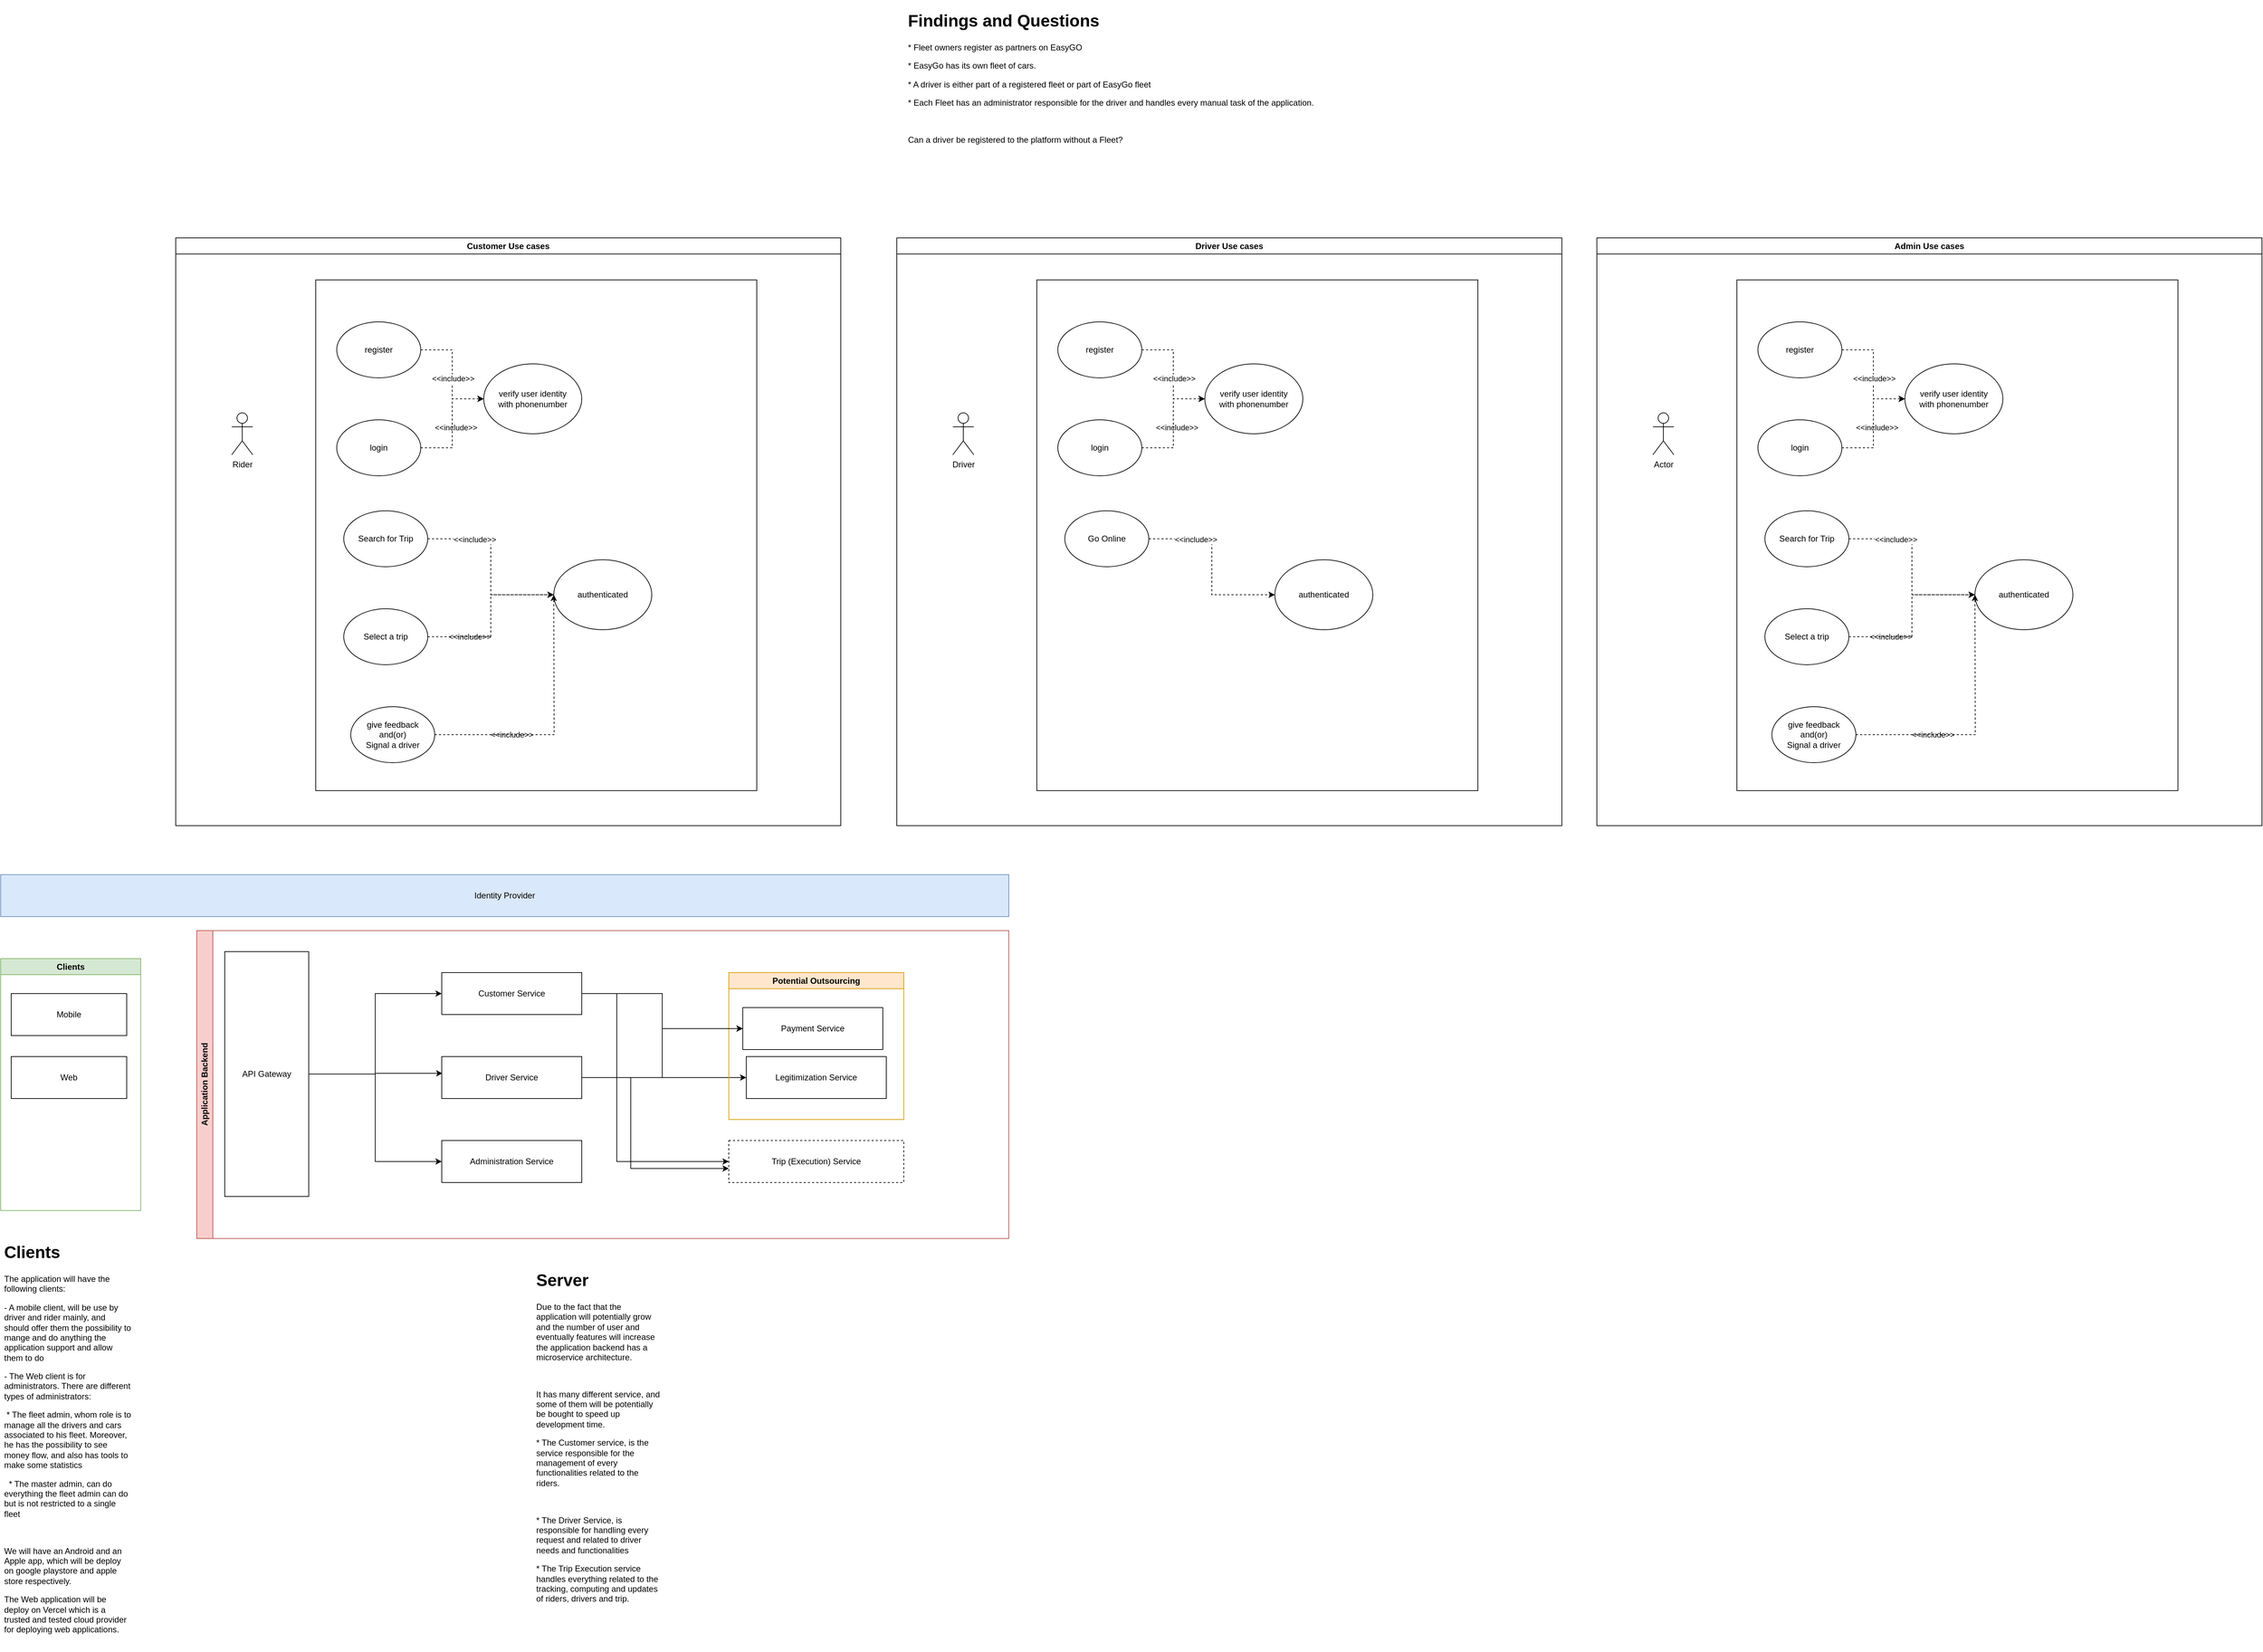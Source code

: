 <mxfile version="21.0.10" type="github">
  <diagram name="Page-1" id="Re-WZFJ69WUl8fqWae40">
    <mxGraphModel dx="2284" dy="1902" grid="1" gridSize="10" guides="1" tooltips="1" connect="1" arrows="1" fold="1" page="1" pageScale="1" pageWidth="850" pageHeight="1100" math="0" shadow="0">
      <root>
        <mxCell id="0" />
        <mxCell id="1" parent="0" />
        <mxCell id="-qCF9lznnPfWgLUcTn7B-25" value="Customer Use cases" style="swimlane;whiteSpace=wrap;html=1;" vertex="1" parent="1">
          <mxGeometry x="-190" y="-150" width="950" height="840" as="geometry" />
        </mxCell>
        <mxCell id="-qCF9lznnPfWgLUcTn7B-26" value="" style="group" vertex="1" connectable="0" parent="-qCF9lznnPfWgLUcTn7B-25">
          <mxGeometry x="80" y="60" width="750" height="730" as="geometry" />
        </mxCell>
        <mxCell id="-qCF9lznnPfWgLUcTn7B-1" value="" style="rounded=0;whiteSpace=wrap;html=1;" vertex="1" parent="-qCF9lznnPfWgLUcTn7B-26">
          <mxGeometry x="120" width="630" height="730" as="geometry" />
        </mxCell>
        <mxCell id="-qCF9lznnPfWgLUcTn7B-2" value="Rider" style="shape=umlActor;verticalLabelPosition=bottom;verticalAlign=top;html=1;outlineConnect=0;" vertex="1" parent="-qCF9lznnPfWgLUcTn7B-26">
          <mxGeometry y="190" width="30" height="60" as="geometry" />
        </mxCell>
        <mxCell id="-qCF9lznnPfWgLUcTn7B-3" value="register" style="ellipse;whiteSpace=wrap;html=1;" vertex="1" parent="-qCF9lznnPfWgLUcTn7B-26">
          <mxGeometry x="150" y="60" width="120" height="80" as="geometry" />
        </mxCell>
        <mxCell id="-qCF9lznnPfWgLUcTn7B-4" value="login" style="ellipse;whiteSpace=wrap;html=1;" vertex="1" parent="-qCF9lznnPfWgLUcTn7B-26">
          <mxGeometry x="150" y="200" width="120" height="80" as="geometry" />
        </mxCell>
        <mxCell id="-qCF9lznnPfWgLUcTn7B-5" value="verify user identity&lt;br&gt;with phonenumber" style="ellipse;whiteSpace=wrap;html=1;" vertex="1" parent="-qCF9lznnPfWgLUcTn7B-26">
          <mxGeometry x="360" y="120" width="140" height="100" as="geometry" />
        </mxCell>
        <mxCell id="-qCF9lznnPfWgLUcTn7B-11" style="edgeStyle=orthogonalEdgeStyle;rounded=0;orthogonalLoop=1;jettySize=auto;html=1;exitX=1;exitY=0.5;exitDx=0;exitDy=0;dashed=1;" edge="1" parent="-qCF9lznnPfWgLUcTn7B-26" source="-qCF9lznnPfWgLUcTn7B-3" target="-qCF9lznnPfWgLUcTn7B-5">
          <mxGeometry relative="1" as="geometry" />
        </mxCell>
        <mxCell id="-qCF9lznnPfWgLUcTn7B-12" value="&amp;lt;&amp;lt;include&amp;gt;&amp;gt;" style="edgeLabel;html=1;align=center;verticalAlign=middle;resizable=0;points=[];" vertex="1" connectable="0" parent="-qCF9lznnPfWgLUcTn7B-11">
          <mxGeometry x="-0.382" y="1" relative="1" as="geometry">
            <mxPoint y="36" as="offset" />
          </mxGeometry>
        </mxCell>
        <mxCell id="-qCF9lznnPfWgLUcTn7B-14" value="&amp;lt;&amp;lt;include&amp;gt;&amp;gt;" style="edgeLabel;html=1;align=center;verticalAlign=middle;resizable=0;points=[];" vertex="1" connectable="0" parent="-qCF9lznnPfWgLUcTn7B-11">
          <mxGeometry x="-0.382" y="1" relative="1" as="geometry">
            <mxPoint x="4" y="106" as="offset" />
          </mxGeometry>
        </mxCell>
        <mxCell id="-qCF9lznnPfWgLUcTn7B-13" style="edgeStyle=orthogonalEdgeStyle;rounded=0;orthogonalLoop=1;jettySize=auto;html=1;exitX=1;exitY=0.5;exitDx=0;exitDy=0;dashed=1;" edge="1" parent="-qCF9lznnPfWgLUcTn7B-26" source="-qCF9lznnPfWgLUcTn7B-4" target="-qCF9lznnPfWgLUcTn7B-5">
          <mxGeometry relative="1" as="geometry" />
        </mxCell>
        <mxCell id="-qCF9lznnPfWgLUcTn7B-15" value="authenticated" style="ellipse;whiteSpace=wrap;html=1;" vertex="1" parent="-qCF9lznnPfWgLUcTn7B-26">
          <mxGeometry x="460" y="400" width="140" height="100" as="geometry" />
        </mxCell>
        <mxCell id="-qCF9lznnPfWgLUcTn7B-19" style="edgeStyle=orthogonalEdgeStyle;rounded=0;orthogonalLoop=1;jettySize=auto;html=1;dashed=1;" edge="1" parent="-qCF9lznnPfWgLUcTn7B-26" source="-qCF9lznnPfWgLUcTn7B-16" target="-qCF9lznnPfWgLUcTn7B-15">
          <mxGeometry relative="1" as="geometry" />
        </mxCell>
        <mxCell id="-qCF9lznnPfWgLUcTn7B-22" value="&amp;lt;&amp;lt;include&amp;gt;&amp;gt;" style="edgeLabel;html=1;align=center;verticalAlign=middle;resizable=0;points=[];" vertex="1" connectable="0" parent="-qCF9lznnPfWgLUcTn7B-19">
          <mxGeometry x="-0.485" y="-1" relative="1" as="geometry">
            <mxPoint as="offset" />
          </mxGeometry>
        </mxCell>
        <mxCell id="-qCF9lznnPfWgLUcTn7B-23" value="&amp;lt;&amp;lt;include&amp;gt;&amp;gt;" style="edgeLabel;html=1;align=center;verticalAlign=middle;resizable=0;points=[];" vertex="1" connectable="0" parent="-qCF9lznnPfWgLUcTn7B-19">
          <mxGeometry x="-0.485" y="-1" relative="1" as="geometry">
            <mxPoint x="-7" y="139" as="offset" />
          </mxGeometry>
        </mxCell>
        <mxCell id="-qCF9lznnPfWgLUcTn7B-24" value="&amp;lt;&amp;lt;include&amp;gt;&amp;gt;" style="edgeLabel;html=1;align=center;verticalAlign=middle;resizable=0;points=[];" vertex="1" connectable="0" parent="-qCF9lznnPfWgLUcTn7B-19">
          <mxGeometry x="-0.485" y="-1" relative="1" as="geometry">
            <mxPoint x="53" y="279" as="offset" />
          </mxGeometry>
        </mxCell>
        <mxCell id="-qCF9lznnPfWgLUcTn7B-16" value="Search for Trip" style="ellipse;whiteSpace=wrap;html=1;" vertex="1" parent="-qCF9lznnPfWgLUcTn7B-26">
          <mxGeometry x="160" y="330" width="120" height="80" as="geometry" />
        </mxCell>
        <mxCell id="-qCF9lznnPfWgLUcTn7B-20" style="edgeStyle=orthogonalEdgeStyle;rounded=0;orthogonalLoop=1;jettySize=auto;html=1;entryX=0;entryY=0.5;entryDx=0;entryDy=0;dashed=1;" edge="1" parent="-qCF9lznnPfWgLUcTn7B-26" source="-qCF9lznnPfWgLUcTn7B-17" target="-qCF9lznnPfWgLUcTn7B-15">
          <mxGeometry relative="1" as="geometry" />
        </mxCell>
        <mxCell id="-qCF9lznnPfWgLUcTn7B-17" value="Select a trip" style="ellipse;whiteSpace=wrap;html=1;" vertex="1" parent="-qCF9lznnPfWgLUcTn7B-26">
          <mxGeometry x="160" y="470" width="120" height="80" as="geometry" />
        </mxCell>
        <mxCell id="-qCF9lznnPfWgLUcTn7B-21" style="edgeStyle=orthogonalEdgeStyle;rounded=0;orthogonalLoop=1;jettySize=auto;html=1;exitX=1;exitY=0.5;exitDx=0;exitDy=0;dashed=1;" edge="1" parent="-qCF9lznnPfWgLUcTn7B-26" source="-qCF9lznnPfWgLUcTn7B-18">
          <mxGeometry relative="1" as="geometry">
            <mxPoint x="460" y="450" as="targetPoint" />
          </mxGeometry>
        </mxCell>
        <mxCell id="-qCF9lznnPfWgLUcTn7B-18" value="give feedback&lt;br&gt;and(or)&lt;br&gt;Signal a driver" style="ellipse;whiteSpace=wrap;html=1;" vertex="1" parent="-qCF9lznnPfWgLUcTn7B-26">
          <mxGeometry x="170" y="610" width="120" height="80" as="geometry" />
        </mxCell>
        <mxCell id="-qCF9lznnPfWgLUcTn7B-27" value="Driver Use cases" style="swimlane;whiteSpace=wrap;html=1;" vertex="1" parent="1">
          <mxGeometry x="840" y="-150" width="950" height="840" as="geometry" />
        </mxCell>
        <mxCell id="-qCF9lznnPfWgLUcTn7B-28" value="" style="group" vertex="1" connectable="0" parent="-qCF9lznnPfWgLUcTn7B-27">
          <mxGeometry x="80" y="60" width="750" height="730" as="geometry" />
        </mxCell>
        <mxCell id="-qCF9lznnPfWgLUcTn7B-29" value="" style="rounded=0;whiteSpace=wrap;html=1;" vertex="1" parent="-qCF9lznnPfWgLUcTn7B-28">
          <mxGeometry x="120" width="630" height="730" as="geometry" />
        </mxCell>
        <mxCell id="-qCF9lznnPfWgLUcTn7B-30" value="Driver" style="shape=umlActor;verticalLabelPosition=bottom;verticalAlign=top;html=1;outlineConnect=0;" vertex="1" parent="-qCF9lznnPfWgLUcTn7B-28">
          <mxGeometry y="190" width="30" height="60" as="geometry" />
        </mxCell>
        <mxCell id="-qCF9lznnPfWgLUcTn7B-31" value="register" style="ellipse;whiteSpace=wrap;html=1;" vertex="1" parent="-qCF9lznnPfWgLUcTn7B-28">
          <mxGeometry x="150" y="60" width="120" height="80" as="geometry" />
        </mxCell>
        <mxCell id="-qCF9lznnPfWgLUcTn7B-32" value="login" style="ellipse;whiteSpace=wrap;html=1;" vertex="1" parent="-qCF9lznnPfWgLUcTn7B-28">
          <mxGeometry x="150" y="200" width="120" height="80" as="geometry" />
        </mxCell>
        <mxCell id="-qCF9lznnPfWgLUcTn7B-33" value="verify user identity&lt;br&gt;with phonenumber" style="ellipse;whiteSpace=wrap;html=1;" vertex="1" parent="-qCF9lznnPfWgLUcTn7B-28">
          <mxGeometry x="360" y="120" width="140" height="100" as="geometry" />
        </mxCell>
        <mxCell id="-qCF9lznnPfWgLUcTn7B-34" style="edgeStyle=orthogonalEdgeStyle;rounded=0;orthogonalLoop=1;jettySize=auto;html=1;exitX=1;exitY=0.5;exitDx=0;exitDy=0;dashed=1;" edge="1" parent="-qCF9lznnPfWgLUcTn7B-28" source="-qCF9lznnPfWgLUcTn7B-31" target="-qCF9lznnPfWgLUcTn7B-33">
          <mxGeometry relative="1" as="geometry" />
        </mxCell>
        <mxCell id="-qCF9lznnPfWgLUcTn7B-35" value="&amp;lt;&amp;lt;include&amp;gt;&amp;gt;" style="edgeLabel;html=1;align=center;verticalAlign=middle;resizable=0;points=[];" vertex="1" connectable="0" parent="-qCF9lznnPfWgLUcTn7B-34">
          <mxGeometry x="-0.382" y="1" relative="1" as="geometry">
            <mxPoint y="36" as="offset" />
          </mxGeometry>
        </mxCell>
        <mxCell id="-qCF9lznnPfWgLUcTn7B-36" value="&amp;lt;&amp;lt;include&amp;gt;&amp;gt;" style="edgeLabel;html=1;align=center;verticalAlign=middle;resizable=0;points=[];" vertex="1" connectable="0" parent="-qCF9lznnPfWgLUcTn7B-34">
          <mxGeometry x="-0.382" y="1" relative="1" as="geometry">
            <mxPoint x="4" y="106" as="offset" />
          </mxGeometry>
        </mxCell>
        <mxCell id="-qCF9lznnPfWgLUcTn7B-37" style="edgeStyle=orthogonalEdgeStyle;rounded=0;orthogonalLoop=1;jettySize=auto;html=1;exitX=1;exitY=0.5;exitDx=0;exitDy=0;dashed=1;" edge="1" parent="-qCF9lznnPfWgLUcTn7B-28" source="-qCF9lznnPfWgLUcTn7B-32" target="-qCF9lznnPfWgLUcTn7B-33">
          <mxGeometry relative="1" as="geometry" />
        </mxCell>
        <mxCell id="-qCF9lznnPfWgLUcTn7B-38" value="authenticated" style="ellipse;whiteSpace=wrap;html=1;" vertex="1" parent="-qCF9lznnPfWgLUcTn7B-28">
          <mxGeometry x="460" y="400" width="140" height="100" as="geometry" />
        </mxCell>
        <mxCell id="-qCF9lznnPfWgLUcTn7B-39" style="edgeStyle=orthogonalEdgeStyle;rounded=0;orthogonalLoop=1;jettySize=auto;html=1;dashed=1;" edge="1" parent="-qCF9lznnPfWgLUcTn7B-28" source="-qCF9lznnPfWgLUcTn7B-43" target="-qCF9lznnPfWgLUcTn7B-38">
          <mxGeometry relative="1" as="geometry" />
        </mxCell>
        <mxCell id="-qCF9lznnPfWgLUcTn7B-40" value="&amp;lt;&amp;lt;include&amp;gt;&amp;gt;" style="edgeLabel;html=1;align=center;verticalAlign=middle;resizable=0;points=[];" vertex="1" connectable="0" parent="-qCF9lznnPfWgLUcTn7B-39">
          <mxGeometry x="-0.485" y="-1" relative="1" as="geometry">
            <mxPoint as="offset" />
          </mxGeometry>
        </mxCell>
        <mxCell id="-qCF9lznnPfWgLUcTn7B-43" value="Go Online" style="ellipse;whiteSpace=wrap;html=1;" vertex="1" parent="-qCF9lznnPfWgLUcTn7B-28">
          <mxGeometry x="160" y="330" width="120" height="80" as="geometry" />
        </mxCell>
        <mxCell id="-qCF9lznnPfWgLUcTn7B-48" value="Admin Use cases" style="swimlane;whiteSpace=wrap;html=1;" vertex="1" parent="1">
          <mxGeometry x="1840" y="-150" width="950" height="840" as="geometry" />
        </mxCell>
        <mxCell id="-qCF9lznnPfWgLUcTn7B-49" value="" style="group" vertex="1" connectable="0" parent="-qCF9lznnPfWgLUcTn7B-48">
          <mxGeometry x="80" y="60" width="750" height="730" as="geometry" />
        </mxCell>
        <mxCell id="-qCF9lznnPfWgLUcTn7B-50" value="" style="rounded=0;whiteSpace=wrap;html=1;" vertex="1" parent="-qCF9lznnPfWgLUcTn7B-49">
          <mxGeometry x="120" width="630" height="730" as="geometry" />
        </mxCell>
        <mxCell id="-qCF9lznnPfWgLUcTn7B-51" value="Actor" style="shape=umlActor;verticalLabelPosition=bottom;verticalAlign=top;html=1;outlineConnect=0;" vertex="1" parent="-qCF9lznnPfWgLUcTn7B-49">
          <mxGeometry y="190" width="30" height="60" as="geometry" />
        </mxCell>
        <mxCell id="-qCF9lznnPfWgLUcTn7B-52" value="register" style="ellipse;whiteSpace=wrap;html=1;" vertex="1" parent="-qCF9lznnPfWgLUcTn7B-49">
          <mxGeometry x="150" y="60" width="120" height="80" as="geometry" />
        </mxCell>
        <mxCell id="-qCF9lznnPfWgLUcTn7B-53" value="login" style="ellipse;whiteSpace=wrap;html=1;" vertex="1" parent="-qCF9lznnPfWgLUcTn7B-49">
          <mxGeometry x="150" y="200" width="120" height="80" as="geometry" />
        </mxCell>
        <mxCell id="-qCF9lznnPfWgLUcTn7B-54" value="verify user identity&lt;br&gt;with phonenumber" style="ellipse;whiteSpace=wrap;html=1;" vertex="1" parent="-qCF9lznnPfWgLUcTn7B-49">
          <mxGeometry x="360" y="120" width="140" height="100" as="geometry" />
        </mxCell>
        <mxCell id="-qCF9lznnPfWgLUcTn7B-55" style="edgeStyle=orthogonalEdgeStyle;rounded=0;orthogonalLoop=1;jettySize=auto;html=1;exitX=1;exitY=0.5;exitDx=0;exitDy=0;dashed=1;" edge="1" parent="-qCF9lznnPfWgLUcTn7B-49" source="-qCF9lznnPfWgLUcTn7B-52" target="-qCF9lznnPfWgLUcTn7B-54">
          <mxGeometry relative="1" as="geometry" />
        </mxCell>
        <mxCell id="-qCF9lznnPfWgLUcTn7B-56" value="&amp;lt;&amp;lt;include&amp;gt;&amp;gt;" style="edgeLabel;html=1;align=center;verticalAlign=middle;resizable=0;points=[];" vertex="1" connectable="0" parent="-qCF9lznnPfWgLUcTn7B-55">
          <mxGeometry x="-0.382" y="1" relative="1" as="geometry">
            <mxPoint y="36" as="offset" />
          </mxGeometry>
        </mxCell>
        <mxCell id="-qCF9lznnPfWgLUcTn7B-57" value="&amp;lt;&amp;lt;include&amp;gt;&amp;gt;" style="edgeLabel;html=1;align=center;verticalAlign=middle;resizable=0;points=[];" vertex="1" connectable="0" parent="-qCF9lznnPfWgLUcTn7B-55">
          <mxGeometry x="-0.382" y="1" relative="1" as="geometry">
            <mxPoint x="4" y="106" as="offset" />
          </mxGeometry>
        </mxCell>
        <mxCell id="-qCF9lznnPfWgLUcTn7B-58" style="edgeStyle=orthogonalEdgeStyle;rounded=0;orthogonalLoop=1;jettySize=auto;html=1;exitX=1;exitY=0.5;exitDx=0;exitDy=0;dashed=1;" edge="1" parent="-qCF9lznnPfWgLUcTn7B-49" source="-qCF9lznnPfWgLUcTn7B-53" target="-qCF9lznnPfWgLUcTn7B-54">
          <mxGeometry relative="1" as="geometry" />
        </mxCell>
        <mxCell id="-qCF9lznnPfWgLUcTn7B-59" value="authenticated" style="ellipse;whiteSpace=wrap;html=1;" vertex="1" parent="-qCF9lznnPfWgLUcTn7B-49">
          <mxGeometry x="460" y="400" width="140" height="100" as="geometry" />
        </mxCell>
        <mxCell id="-qCF9lznnPfWgLUcTn7B-60" style="edgeStyle=orthogonalEdgeStyle;rounded=0;orthogonalLoop=1;jettySize=auto;html=1;dashed=1;" edge="1" parent="-qCF9lznnPfWgLUcTn7B-49" source="-qCF9lznnPfWgLUcTn7B-64" target="-qCF9lznnPfWgLUcTn7B-59">
          <mxGeometry relative="1" as="geometry" />
        </mxCell>
        <mxCell id="-qCF9lznnPfWgLUcTn7B-61" value="&amp;lt;&amp;lt;include&amp;gt;&amp;gt;" style="edgeLabel;html=1;align=center;verticalAlign=middle;resizable=0;points=[];" vertex="1" connectable="0" parent="-qCF9lznnPfWgLUcTn7B-60">
          <mxGeometry x="-0.485" y="-1" relative="1" as="geometry">
            <mxPoint as="offset" />
          </mxGeometry>
        </mxCell>
        <mxCell id="-qCF9lznnPfWgLUcTn7B-62" value="&amp;lt;&amp;lt;include&amp;gt;&amp;gt;" style="edgeLabel;html=1;align=center;verticalAlign=middle;resizable=0;points=[];" vertex="1" connectable="0" parent="-qCF9lznnPfWgLUcTn7B-60">
          <mxGeometry x="-0.485" y="-1" relative="1" as="geometry">
            <mxPoint x="-7" y="139" as="offset" />
          </mxGeometry>
        </mxCell>
        <mxCell id="-qCF9lznnPfWgLUcTn7B-63" value="&amp;lt;&amp;lt;include&amp;gt;&amp;gt;" style="edgeLabel;html=1;align=center;verticalAlign=middle;resizable=0;points=[];" vertex="1" connectable="0" parent="-qCF9lznnPfWgLUcTn7B-60">
          <mxGeometry x="-0.485" y="-1" relative="1" as="geometry">
            <mxPoint x="53" y="279" as="offset" />
          </mxGeometry>
        </mxCell>
        <mxCell id="-qCF9lznnPfWgLUcTn7B-64" value="Search for Trip" style="ellipse;whiteSpace=wrap;html=1;" vertex="1" parent="-qCF9lznnPfWgLUcTn7B-49">
          <mxGeometry x="160" y="330" width="120" height="80" as="geometry" />
        </mxCell>
        <mxCell id="-qCF9lznnPfWgLUcTn7B-65" style="edgeStyle=orthogonalEdgeStyle;rounded=0;orthogonalLoop=1;jettySize=auto;html=1;entryX=0;entryY=0.5;entryDx=0;entryDy=0;dashed=1;" edge="1" parent="-qCF9lznnPfWgLUcTn7B-49" source="-qCF9lznnPfWgLUcTn7B-66" target="-qCF9lznnPfWgLUcTn7B-59">
          <mxGeometry relative="1" as="geometry" />
        </mxCell>
        <mxCell id="-qCF9lznnPfWgLUcTn7B-66" value="Select a trip" style="ellipse;whiteSpace=wrap;html=1;" vertex="1" parent="-qCF9lznnPfWgLUcTn7B-49">
          <mxGeometry x="160" y="470" width="120" height="80" as="geometry" />
        </mxCell>
        <mxCell id="-qCF9lznnPfWgLUcTn7B-67" style="edgeStyle=orthogonalEdgeStyle;rounded=0;orthogonalLoop=1;jettySize=auto;html=1;exitX=1;exitY=0.5;exitDx=0;exitDy=0;dashed=1;" edge="1" parent="-qCF9lznnPfWgLUcTn7B-49" source="-qCF9lznnPfWgLUcTn7B-68">
          <mxGeometry relative="1" as="geometry">
            <mxPoint x="460" y="450" as="targetPoint" />
          </mxGeometry>
        </mxCell>
        <mxCell id="-qCF9lznnPfWgLUcTn7B-68" value="give feedback&lt;br&gt;and(or)&lt;br&gt;Signal a driver" style="ellipse;whiteSpace=wrap;html=1;" vertex="1" parent="-qCF9lznnPfWgLUcTn7B-49">
          <mxGeometry x="170" y="610" width="120" height="80" as="geometry" />
        </mxCell>
        <mxCell id="-qCF9lznnPfWgLUcTn7B-82" value="Identity Provider" style="rounded=0;whiteSpace=wrap;html=1;fillColor=#dae8fc;strokeColor=#6c8ebf;" vertex="1" parent="1">
          <mxGeometry x="-440" y="760" width="1440" height="60" as="geometry" />
        </mxCell>
        <mxCell id="-qCF9lznnPfWgLUcTn7B-85" value="Clients" style="swimlane;whiteSpace=wrap;html=1;fillColor=#d5e8d4;strokeColor=#82b366;" vertex="1" parent="1">
          <mxGeometry x="-440" y="880" width="200" height="360" as="geometry" />
        </mxCell>
        <mxCell id="-qCF9lznnPfWgLUcTn7B-86" value="Mobile" style="rounded=0;whiteSpace=wrap;html=1;" vertex="1" parent="-qCF9lznnPfWgLUcTn7B-85">
          <mxGeometry x="15" y="50" width="165" height="60" as="geometry" />
        </mxCell>
        <mxCell id="-qCF9lznnPfWgLUcTn7B-87" value="Web" style="rounded=0;whiteSpace=wrap;html=1;" vertex="1" parent="-qCF9lznnPfWgLUcTn7B-85">
          <mxGeometry x="15" y="140" width="165" height="60" as="geometry" />
        </mxCell>
        <mxCell id="-qCF9lznnPfWgLUcTn7B-88" value="Application Backend" style="swimlane;horizontal=0;whiteSpace=wrap;html=1;fillColor=#f8cecc;strokeColor=#b85450;" vertex="1" parent="1">
          <mxGeometry x="-160" y="840" width="1160" height="440" as="geometry" />
        </mxCell>
        <mxCell id="-qCF9lznnPfWgLUcTn7B-89" style="edgeStyle=orthogonalEdgeStyle;rounded=0;orthogonalLoop=1;jettySize=auto;html=1;exitX=1;exitY=0.5;exitDx=0;exitDy=0;" edge="1" parent="-qCF9lznnPfWgLUcTn7B-88" source="-qCF9lznnPfWgLUcTn7B-70" target="-qCF9lznnPfWgLUcTn7B-72">
          <mxGeometry relative="1" as="geometry" />
        </mxCell>
        <mxCell id="-qCF9lznnPfWgLUcTn7B-90" style="edgeStyle=orthogonalEdgeStyle;rounded=0;orthogonalLoop=1;jettySize=auto;html=1;entryX=0.005;entryY=0.4;entryDx=0;entryDy=0;entryPerimeter=0;" edge="1" parent="-qCF9lznnPfWgLUcTn7B-88" source="-qCF9lznnPfWgLUcTn7B-70" target="-qCF9lznnPfWgLUcTn7B-73">
          <mxGeometry relative="1" as="geometry" />
        </mxCell>
        <mxCell id="-qCF9lznnPfWgLUcTn7B-91" style="edgeStyle=orthogonalEdgeStyle;rounded=0;orthogonalLoop=1;jettySize=auto;html=1;entryX=0;entryY=0.5;entryDx=0;entryDy=0;" edge="1" parent="-qCF9lznnPfWgLUcTn7B-88" source="-qCF9lznnPfWgLUcTn7B-70" target="-qCF9lznnPfWgLUcTn7B-80">
          <mxGeometry relative="1" as="geometry" />
        </mxCell>
        <mxCell id="-qCF9lznnPfWgLUcTn7B-70" value="API Gateway" style="rounded=0;whiteSpace=wrap;html=1;" vertex="1" parent="-qCF9lznnPfWgLUcTn7B-88">
          <mxGeometry x="40" y="30" width="120" height="350" as="geometry" />
        </mxCell>
        <mxCell id="-qCF9lznnPfWgLUcTn7B-81" value="" style="group" vertex="1" connectable="0" parent="-qCF9lznnPfWgLUcTn7B-88">
          <mxGeometry x="350" y="60" width="660" height="300" as="geometry" />
        </mxCell>
        <mxCell id="-qCF9lznnPfWgLUcTn7B-72" value="Customer Service" style="rounded=0;whiteSpace=wrap;html=1;" vertex="1" parent="-qCF9lznnPfWgLUcTn7B-81">
          <mxGeometry width="200" height="60" as="geometry" />
        </mxCell>
        <mxCell id="-qCF9lznnPfWgLUcTn7B-97" style="edgeStyle=orthogonalEdgeStyle;rounded=0;orthogonalLoop=1;jettySize=auto;html=1;entryX=0;entryY=0.5;entryDx=0;entryDy=0;" edge="1" parent="-qCF9lznnPfWgLUcTn7B-81" source="-qCF9lznnPfWgLUcTn7B-73" target="-qCF9lznnPfWgLUcTn7B-76">
          <mxGeometry relative="1" as="geometry" />
        </mxCell>
        <mxCell id="-qCF9lznnPfWgLUcTn7B-99" style="edgeStyle=orthogonalEdgeStyle;rounded=0;orthogonalLoop=1;jettySize=auto;html=1;" edge="1" parent="-qCF9lznnPfWgLUcTn7B-81" source="-qCF9lznnPfWgLUcTn7B-73">
          <mxGeometry relative="1" as="geometry">
            <mxPoint x="410" y="280" as="targetPoint" />
            <Array as="points">
              <mxPoint x="270" y="150" />
              <mxPoint x="270" y="280" />
            </Array>
          </mxGeometry>
        </mxCell>
        <mxCell id="-qCF9lznnPfWgLUcTn7B-73" value="Driver Service" style="rounded=0;whiteSpace=wrap;html=1;" vertex="1" parent="-qCF9lznnPfWgLUcTn7B-81">
          <mxGeometry y="120" width="200" height="60" as="geometry" />
        </mxCell>
        <mxCell id="-qCF9lznnPfWgLUcTn7B-80" value="Administration Service" style="rounded=0;whiteSpace=wrap;html=1;" vertex="1" parent="-qCF9lznnPfWgLUcTn7B-81">
          <mxGeometry y="240" width="200" height="60" as="geometry" />
        </mxCell>
        <mxCell id="-qCF9lznnPfWgLUcTn7B-75" value="Potential Outsourcing" style="swimlane;whiteSpace=wrap;html=1;fillColor=#ffe6cc;strokeColor=#d79b00;" vertex="1" parent="-qCF9lznnPfWgLUcTn7B-81">
          <mxGeometry x="410" width="250" height="210" as="geometry" />
        </mxCell>
        <mxCell id="-qCF9lznnPfWgLUcTn7B-74" value="Payment Service" style="rounded=0;whiteSpace=wrap;html=1;" vertex="1" parent="-qCF9lznnPfWgLUcTn7B-75">
          <mxGeometry x="20" y="50" width="200" height="60" as="geometry" />
        </mxCell>
        <mxCell id="-qCF9lznnPfWgLUcTn7B-76" value="Legitimization Service" style="rounded=0;whiteSpace=wrap;html=1;" vertex="1" parent="-qCF9lznnPfWgLUcTn7B-75">
          <mxGeometry x="25" y="120" width="200" height="60" as="geometry" />
        </mxCell>
        <mxCell id="-qCF9lznnPfWgLUcTn7B-95" style="edgeStyle=orthogonalEdgeStyle;rounded=0;orthogonalLoop=1;jettySize=auto;html=1;entryX=0;entryY=0.5;entryDx=0;entryDy=0;" edge="1" parent="-qCF9lznnPfWgLUcTn7B-81" source="-qCF9lznnPfWgLUcTn7B-72" target="-qCF9lznnPfWgLUcTn7B-74">
          <mxGeometry relative="1" as="geometry" />
        </mxCell>
        <mxCell id="-qCF9lznnPfWgLUcTn7B-96" style="edgeStyle=orthogonalEdgeStyle;rounded=0;orthogonalLoop=1;jettySize=auto;html=1;entryX=0;entryY=0.5;entryDx=0;entryDy=0;" edge="1" parent="-qCF9lznnPfWgLUcTn7B-81" source="-qCF9lznnPfWgLUcTn7B-73" target="-qCF9lznnPfWgLUcTn7B-74">
          <mxGeometry relative="1" as="geometry" />
        </mxCell>
        <mxCell id="-qCF9lznnPfWgLUcTn7B-94" value="Trip (Execution) Service" style="rounded=0;whiteSpace=wrap;html=1;dashed=1;" vertex="1" parent="-qCF9lznnPfWgLUcTn7B-88">
          <mxGeometry x="760" y="300" width="250" height="60" as="geometry" />
        </mxCell>
        <mxCell id="-qCF9lznnPfWgLUcTn7B-98" style="edgeStyle=orthogonalEdgeStyle;rounded=0;orthogonalLoop=1;jettySize=auto;html=1;entryX=0;entryY=0.5;entryDx=0;entryDy=0;" edge="1" parent="-qCF9lznnPfWgLUcTn7B-88" source="-qCF9lznnPfWgLUcTn7B-72" target="-qCF9lznnPfWgLUcTn7B-94">
          <mxGeometry relative="1" as="geometry">
            <Array as="points">
              <mxPoint x="600" y="90" />
              <mxPoint x="600" y="330" />
            </Array>
          </mxGeometry>
        </mxCell>
        <mxCell id="-qCF9lznnPfWgLUcTn7B-92" value="&lt;h1&gt;Clients&lt;/h1&gt;&lt;p&gt;The application will have the following clients:&lt;/p&gt;&lt;p&gt;- A mobile client, will be use by driver and rider mainly, and should offer them the possibility to mange and do anything the application support and allow them to do&lt;/p&gt;&lt;p&gt;- The Web client is for administrators. There are different types of administrators:&lt;/p&gt;&lt;p&gt;&lt;span style=&quot;white-space: pre;&quot;&gt;	&lt;/span&gt;* The fleet admin, whom role is to manage all the drivers and cars associated to his fleet. Moreover, he has the possibility to see money flow, and also has tools to make some statistics&lt;br&gt;&lt;/p&gt;&lt;p&gt;&amp;nbsp;&lt;span style=&quot;white-space: pre;&quot;&gt;	&lt;/span&gt;* The master admin, can do everything the fleet admin can do but is not restricted to a single fleet&lt;/p&gt;&lt;p&gt;&lt;br&gt;&lt;/p&gt;&lt;p&gt;We will have an Android and an Apple app, which will be deploy on google playstore and apple store respectively.&lt;/p&gt;&lt;p&gt;&lt;span style=&quot;background-color: initial;&quot;&gt;The Web application will be deploy on Vercel which is a trusted and tested cloud provider for deploying web applications.&amp;nbsp;&lt;/span&gt;&lt;br&gt;&lt;/p&gt;&lt;p&gt;&lt;br&gt;&lt;/p&gt;" style="text;html=1;strokeColor=none;fillColor=none;spacing=5;spacingTop=-20;whiteSpace=wrap;overflow=hidden;rounded=0;" vertex="1" parent="1">
          <mxGeometry x="-440" y="1280" width="190" height="590" as="geometry" />
        </mxCell>
        <mxCell id="-qCF9lznnPfWgLUcTn7B-93" value="&lt;h1&gt;Server&lt;/h1&gt;&lt;p&gt;Due to the fact that the application will potentially grow and the number of user and eventually features will increase the application backend has a microservice architecture.&amp;nbsp;&lt;/p&gt;&lt;p&gt;&lt;br&gt;&lt;/p&gt;&lt;p&gt;It has many different service, and some of them will be potentially be bought to speed up development time.&lt;/p&gt;&lt;p&gt;* The Customer service, is the service responsible for the management of every functionalities related to the riders.&lt;/p&gt;&lt;p&gt;&lt;br&gt;&lt;/p&gt;&lt;p&gt;* The Driver Service, is responsible for handling every request and related to driver needs and functionalities&amp;nbsp;&lt;/p&gt;&lt;p&gt;* The Trip Execution service handles everything related to the tracking, computing and updates of riders, drivers and trip.&lt;/p&gt;" style="text;html=1;strokeColor=none;fillColor=none;spacing=5;spacingTop=-20;whiteSpace=wrap;overflow=hidden;rounded=0;" vertex="1" parent="1">
          <mxGeometry x="320" y="1320" width="190" height="510" as="geometry" />
        </mxCell>
        <mxCell id="-qCF9lznnPfWgLUcTn7B-102" value="&lt;h1&gt;Findings and Questions&lt;/h1&gt;&lt;p&gt;* Fleet owners register as partners on EasyGO&lt;/p&gt;&lt;p&gt;* EasyGo has its own fleet of cars.&lt;/p&gt;&lt;p&gt;* A driver is either part of a registered fleet or part of EasyGo fleet&lt;/p&gt;&lt;p&gt;* Each Fleet has an administrator responsible for the driver and handles every manual task of the application.&lt;/p&gt;&lt;p&gt;&lt;br&gt;&lt;/p&gt;&lt;p&gt;Can a driver be registered to the platform without a Fleet?&lt;/p&gt;&lt;p&gt;&lt;br&gt;&lt;/p&gt;" style="text;html=1;strokeColor=none;fillColor=none;spacing=5;spacingTop=-20;whiteSpace=wrap;overflow=hidden;rounded=0;" vertex="1" parent="1">
          <mxGeometry x="851" y="-480" width="670" height="320" as="geometry" />
        </mxCell>
      </root>
    </mxGraphModel>
  </diagram>
</mxfile>
